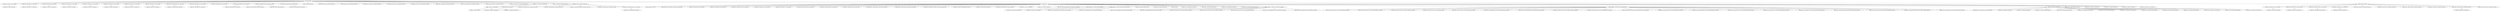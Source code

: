 digraph tree {
    "sky130_tt_lib_spice";
    "models_cells___nfet_01v8__tt_corner_spice";
    "models_cells___nfet_01v8_pm3_spice";
    "models_cells___nfet_01v8_lvt__tt_corner_spice";
    "models_cells___nfet_01v8_lvt__tt_pm3_spice";
    "models_cells___pfet_01v8__tt_corner_spice";
    "models_cells___pfet_01v8__tt_pm3_spice";
    "models_cells___nfet_03v3_nvt__tt_corner_spice";
    "models_cells___nfet_03v3_nvt_pm3_spice";
    "models_cells___nfet_05v0_nvt__tt_corner_spice";
    "models_cells___nfet_05v0_nvt_pm3_spice";
    "models_cells___esd_nfet_01v8__tt_corner_spice";
    "models_cells___esd_nfet_01v8_pm3_spice";
    "models_cells___pfet_01v8_lvt__tt_corner_spice";
    "models_cells___pfet_01v8_lvt__tt_pm3_spice";
    "models_cells___pfet_01v8_hvt__tt_corner_spice";
    "models_cells___pfet_01v8_hvt_pm3_spice";
    "models_cells___esd_pfet_g5v0d10v5__tt_corner_spice";
    "models_cells___esd_pfet_g5v0d10v5_pm3_spice";
    "models_cells___pfet_g5v0d10v5__tt_corner_spice";
    "models_cells___pfet_g5v0d10v5__tt_pm3_spice";
    "models_cells___pfet_g5v0d16v0__tt_corner_spice";
    "models_cells___nfet_g5v0d10v5__tt_corner_spice";
    "models_cells___nfet_g5v0d10v5__tt_pm3_spice";
    "models_cells___nfet_g5v0d16v0__tt_discrete_corner_spice";
    "models_cells___nfet_g5v0d16v0__subcircuit_pm3_spice";
    "models_cells___nfet_g5v0d16v0_pm3_spice";
    "models_cells___esd_nfet_g5v0d10v5__tt_corner_spice";
    "models_cells___esd_nfet_g5v0d10v5_pm3_spice";
    "models_corners_tt_nonfet_spice";
    "models_cells___nfet_01v8__mismatch_corner_spice";
    "models_cells___pfet_01v8__mismatch_corner_spice";
    "models_cells___nfet_01v8_lvt__mismatch_corner_spice";
    "models_cells___pfet_01v8_lvt__mismatch_corner_spice";
    "models_cells___pfet_01v8_hvt__mismatch_corner_spice";
    "models_cells___nfet_g5v0d10v5__mismatch_corner_spice";
    "models_cells___pfet_g5v0d10v5__mismatch_corner_spice";
    "models_cells___nfet_05v0_nvt__mismatch_corner_spice";
    "models_cells___nfet_03v3_nvt__mismatch_corner_spice";
    "models_r_c_res_typical__cap_typical_spice";
    "models___model__r_c_model_spice";
    "models_r_c_mrp1monte_spice";
    "models_cells___res_generic_nd_model_spice";
    "models_cells___res_generic_pd_model_spice";
    "models_parameters_typical_spice";
    "models_r_c_res_typical__cap_typical__lin_spice";
    "models_corners_tt_specialized_cells_spice";
    "models_cells___special_nfet_latch__mismatch_corner_spice";
    "models_cells___special_nfet_pass__mismatch_corner_spice";
    "models_cells___special_nfet_pass_flash__mismatch_corner_spice";
    "models_cells___special_pfet_pass__mismatch_corner_spice";
    "models_cells___special_nfet_pass_lvt__tt_corner_spice";
    "models_cells___special_nfet_pass_lvt_pm3_spice";
    "models_all_spice";
    "models_parameters_lod_spice";
    "models_parasitics___model__parasitic__diode_ps2nw_model_spice";
    "models_cells___diode_pw2nd_05v5_model_spice";
    "models_cells___diode_pd2nw_05v5_model_spice";
    "models_cells___diode_pd2nw_05v5_hvt_model_spice";
    "models_cells___diode_pw2nd_11v0_model_spice";
    "models_cells___diode_pd2nw_11v0_model_spice";
    "models_cells___diode_pw2nd_05v5_nvt_model_spice";
    "models_cells___diode_pw2nd_05v5_lvt_model_spice";
    "models_cells___diode_pd2nw_05v5_lvt_model_spice";
    "models_parasitics___model__parasitic__diode_pw2dn_model_spice";
    "models_parasitics___model__parasitic__diode_ps2dn_model_spice";
    "models_cells___pfet_g5v0d16v0__parasitic__diode_pw2dn_model_spice";
    "models_cells___pnp_05v5_W0p68L0p68_model_spice";
    "models_cells___pfet_g5v0d16v0_pm3_spice";
    "models_cells___pfet_g5v0d16v0__subcircuit_pm3_spice";
    "models_cells___cap_var_lvt_model_spice";
    "models_cells___res_iso_pw_model_spice";
    "models_cells___cap_vpp_08p6x07p8_l1m1m2_noshield_o1_model_spice";
    "models_capacitors___model__cap_mim_model_spice";
    "models_cells___cap_mim_m3_1_model_spice";
    "models_cells___cap_mim_m3_2_model_spice";
    "models_capacitors___model__cap_vpp_only_mos_model_spice";
    "models_cells___cap_vpp_04p4x04p6_m1m2_noshield_o1nhv_model_spice";
    "models_cells___cap_vpp_04p4x04p6_m1m2_noshield_o1phv_model_spice";
    "models_sonos_p_begin_of_life_mm_spice";
    "models_sonos_e_begin_of_life_mm_spice";
    "models_head_spice";
    "models_cells___special_nfet_pass_pm3_spice";
    "models_cells___special_nfet_latch_pm3_spice";
    "models_cells___special_pfet_pass_pm3_spice";
    "models_cells___special_nfet_pass_flash_pm3_spice";
    "models_capacitors___model__cap_vpp_only_pq_model_spice";
    "models_cells___cap_vpp_08p6x07p8_m1m2m3_shieldl1_model_spice";
    "models_cells___cap_vpp_04p4x04p6_m1m2m3_shieldl1_model_spice";
    "models_cells___cap_vpp_11p5x11p7_m1m2m3_shieldl1_model_spice";
    "models_cells___cap_vpp_11p5x11p7_l1m1m2m3_shieldm4_model_spice";
    "models_cells___cap_vpp_11p5x11p7_l1m1m2m3_shieldpom4_model_spice";
    "models_cells___cap_vpp_06p8x06p1_l1m1m2m3_shieldpom4_model_spice";
    "models_cells___cap_vpp_06p8x06p1_m1m2m3_shieldl1m4_model_spice";
    "models_capacitors___model__cap_vpp_only_p_model_spice";
    "models_cells___cap_vpp_11p5x11p7_l1m1m2m3m4_shieldm5_model_spice";
    "models_cells___cap_vpp_11p5x11p7_l1m1m2m3m4_shieldpom5_model_spice";
    "models_cells___cap_vpp_11p5x11p7_m1m2m3m4_shieldl1m5_model_spice";
    "models_cells___cap_vpp_11p5x11p7_m1m4_noshield_model_spice";
    "models_cells___cap_vpp_11p5x11p7_m1m2m3m4_shieldm5_model_spice";
    "models_cells___cap_vpp_08p6x07p8_m1m2m3_shieldl1m5_floatm4_model_spice";
    "models_cells___cap_vpp_04p4x04p6_m1m2m3_shieldl1m5_floatm4_model_spice";
    "models_cells___cap_vpp_11p5x11p7_m1m2m3_shieldl1m5_floatm4_model_spice";
    "models_cells___cap_vpp_11p3x11p8_l1m1m2m3m4_shieldm5_nhv_model_spice";
    "models_cells___cap_vpp_11p3x11p8_l1m1m2m3m4_shieldm5_nhv__base_model_spice";
    "models_cells___cap_vpp_11p5x11p7_l1m1m2m3m4_shieldpom5_x_model_spice";
    "models_cells___cap_vpp_02p9x06p1_m1m2m3m4_shieldl1_fingercap2_model_spice";
    "models_cells___cap_vpp_02p7x11p1_m1m2m3m4_shieldl1_fingercap_model_spice";
    "models_cells___cap_vpp_02p7x21p1_m1m2m3m4_shieldl1_fingercap_model_spice";
    "models_cells___cap_vpp_02p7x41p1_m1m2m3m4_shieldl1_fingercap_model_spice";
    "models_cells___cap_vpp_02p7x06p1_m1m2m3m4_shieldl1_fingercap_model_spice";
    "models_cells___cap_vpp_11p3x11p3_m1m2m3m4_shieldl1_wafflecap_model_spice";
    "models_cells___cap_vpp_05p9x05p9_m1m2m3m4_shieldl1_wafflecap_model_spice";
    "models_cells___cap_vpp_44p7x23p1_pol1m1m2m3m4m5_noshield_model_spice";
    "models___model__linear_model_spice";
    "models_parasitics___model__parasitic__res_po_model_spice";
    "models_cells___res_xhigh_po_model_spice";
    "models_cells___res_high_po_model_spice";
    "models_cells___res_xhigh_po_0p35_model_spice";
    "models_cells___res_xhigh_po_0p69_model_spice";
    "models_cells___res_xhigh_po_1p41_model_spice";
    "models_cells___res_xhigh_po_2p85_model_spice";
    "models_cells___res_xhigh_po_5p73_model_spice";
    "models_cells___res_xhigh_po__base_model_spice";
    "models_cells___res_high_po_0p35_model_spice";
    "models_cells___res_high_po_0p69_model_spice";
    "models_cells___res_high_po_1p41_model_spice";
    "models_cells___res_high_po_2p85_model_spice";
    "models_cells___res_high_po_5p73_model_spice";
    "models_cells___rf_nfet_g5v0d10v5_pm3_spice";
    "models_cells___rf_nfet_01v8_lvt_pm3_spice";
    "models_cells___rf_nfet_01v8_pm3_spice";
    "models_cells___rf_pfet_01v8_pm3_spice";
    "models_cells___rf_pfet_01v8_mvt_pm3_spice";
    "models_corners_tt_rf_spice";
    "models_cells___rf_nfet_01v8_b__tt_corner_spice";
    "models_cells___rf_nfet_01v8_b_pm3_spice";
    "models_cells___rf_nfet_01v8_lvt_b__tt_corner_spice";
    "models_cells___rf_nfet_01v8_lvt_b_pm3_spice";
    "models_cells___rf_nfet_g5v0d10v5_b__tt_corner_spice";
    "models_cells___rf_nfet_g5v0d10v5_b_pm3_spice";
    "models_cells___rf_pfet_01v8_b__tt_corner_spice";
    "models_cells___rf_pfet_01v8_b_pm3_spice";
    "models_cells___rf_nfet_01v8__mismatch_corner_spice";
    "models_cells___rf_nfet_01v8_lvt__mismatch_corner_spice";
    "models_cells___rf_nfet_g5v0d10v5__mismatch_corner_spice";
    "models_cells___rf_pfet_01v8__mismatch_corner_spice";
    "models_cells___rf_pfet_01v8_mvt__tt_discrete_corner_spice";
    "models_cells___pfet_01v8_mvt_pm3_spice";
    "models_cells___rf_pfet_01v8_mvt__mismatch_corner_spice";
    "sky130_tt_lib_spice" -> "models_cells___nfet_01v8__tt_corner_spice";
    "sky130_tt_lib_spice" -> "models_cells___nfet_01v8_lvt__tt_corner_spice";
    "sky130_tt_lib_spice" -> "models_cells___pfet_01v8__tt_corner_spice";
    "sky130_tt_lib_spice" -> "models_cells___nfet_03v3_nvt__tt_corner_spice";
    "sky130_tt_lib_spice" -> "models_cells___nfet_05v0_nvt__tt_corner_spice";
    "sky130_tt_lib_spice" -> "models_cells___esd_nfet_01v8__tt_corner_spice";
    "sky130_tt_lib_spice" -> "models_cells___pfet_01v8_lvt__tt_corner_spice";
    "sky130_tt_lib_spice" -> "models_cells___pfet_01v8_hvt__tt_corner_spice";
    "sky130_tt_lib_spice" -> "models_cells___esd_pfet_g5v0d10v5__tt_corner_spice";
    "sky130_tt_lib_spice" -> "models_cells___pfet_g5v0d10v5__tt_corner_spice";
    "sky130_tt_lib_spice" -> "models_cells___pfet_g5v0d16v0__tt_corner_spice";
    "sky130_tt_lib_spice" -> "models_cells___nfet_g5v0d10v5__tt_corner_spice";
    "sky130_tt_lib_spice" -> "models_cells___nfet_g5v0d16v0__tt_discrete_corner_spice";
    "sky130_tt_lib_spice" -> "models_cells___esd_nfet_g5v0d10v5__tt_corner_spice";
    "sky130_tt_lib_spice" -> "models_corners_tt_nonfet_spice";
    "sky130_tt_lib_spice" -> "models_cells___nfet_01v8__mismatch_corner_spice";
    "sky130_tt_lib_spice" -> "models_cells___pfet_01v8__mismatch_corner_spice";
    "sky130_tt_lib_spice" -> "models_cells___nfet_01v8_lvt__mismatch_corner_spice";
    "sky130_tt_lib_spice" -> "models_cells___pfet_01v8_lvt__mismatch_corner_spice";
    "sky130_tt_lib_spice" -> "models_cells___pfet_01v8_hvt__mismatch_corner_spice";
    "sky130_tt_lib_spice" -> "models_cells___nfet_g5v0d10v5__mismatch_corner_spice";
    "sky130_tt_lib_spice" -> "models_cells___pfet_g5v0d10v5__mismatch_corner_spice";
    "sky130_tt_lib_spice" -> "models_cells___nfet_05v0_nvt__mismatch_corner_spice";
    "sky130_tt_lib_spice" -> "models_cells___nfet_03v3_nvt__mismatch_corner_spice";
    "sky130_tt_lib_spice" -> "models_r_c_res_typical__cap_typical_spice";
    "sky130_tt_lib_spice" -> "models_r_c_res_typical__cap_typical__lin_spice";
    "sky130_tt_lib_spice" -> "models_corners_tt_specialized_cells_spice";
    "sky130_tt_lib_spice" -> "models_all_spice";
    "sky130_tt_lib_spice" -> "models_corners_tt_rf_spice";
    "models_cells___nfet_01v8__tt_corner_spice" -> "models_cells___nfet_01v8_pm3_spice";
    "models_cells___nfet_01v8_lvt__tt_corner_spice" -> "models_cells___nfet_01v8_lvt__tt_pm3_spice";
    "models_cells___pfet_01v8__tt_corner_spice" -> "models_cells___pfet_01v8__tt_pm3_spice";
    "models_cells___nfet_03v3_nvt__tt_corner_spice" -> "models_cells___nfet_03v3_nvt_pm3_spice";
    "models_cells___nfet_05v0_nvt__tt_corner_spice" -> "models_cells___nfet_05v0_nvt_pm3_spice";
    "models_cells___esd_nfet_01v8__tt_corner_spice" -> "models_cells___esd_nfet_01v8_pm3_spice";
    "models_cells___pfet_01v8_lvt__tt_corner_spice" -> "models_cells___pfet_01v8_lvt__tt_pm3_spice";
    "models_cells___pfet_01v8_hvt__tt_corner_spice" -> "models_cells___pfet_01v8_hvt_pm3_spice";
    "models_cells___esd_pfet_g5v0d10v5__tt_corner_spice" -> "models_cells___esd_pfet_g5v0d10v5_pm3_spice";
    "models_cells___pfet_g5v0d10v5__tt_corner_spice" -> "models_cells___pfet_g5v0d10v5__tt_pm3_spice";
    "models_cells___nfet_g5v0d10v5__tt_corner_spice" -> "models_cells___nfet_g5v0d10v5__tt_pm3_spice";
    "models_cells___nfet_g5v0d16v0__tt_discrete_corner_spice" -> "models_cells___nfet_g5v0d16v0__subcircuit_pm3_spice";
    "models_cells___nfet_g5v0d16v0__tt_discrete_corner_spice" -> "models_cells___nfet_g5v0d16v0_pm3_spice";
    "models_cells___esd_nfet_g5v0d10v5__tt_corner_spice" -> "models_cells___esd_nfet_g5v0d10v5_pm3_spice";
    "models_r_c_res_typical__cap_typical_spice" -> "models___model__r_c_model_spice";
    "models_r_c_res_typical__cap_typical_spice" -> "models_parameters_typical_spice";
    "models___model__r_c_model_spice" -> "models_r_c_mrp1monte_spice";
    "models___model__r_c_model_spice" -> "models_cells___res_generic_nd_model_spice";
    "models___model__r_c_model_spice" -> "models_cells___res_generic_pd_model_spice";
    "models_corners_tt_specialized_cells_spice" -> "models_cells___special_nfet_latch__mismatch_corner_spice";
    "models_corners_tt_specialized_cells_spice" -> "models_cells___special_nfet_pass__mismatch_corner_spice";
    "models_corners_tt_specialized_cells_spice" -> "models_cells___special_nfet_pass_flash__mismatch_corner_spice";
    "models_corners_tt_specialized_cells_spice" -> "models_cells___special_pfet_pass__mismatch_corner_spice";
    "models_corners_tt_specialized_cells_spice" -> "models_cells___special_nfet_pass_lvt__tt_corner_spice";
    "models_cells___special_nfet_pass_lvt__tt_corner_spice" -> "models_cells___special_nfet_pass_lvt_pm3_spice";
    "models_all_spice" -> "models_parameters_lod_spice";
    "models_all_spice" -> "models_parasitics___model__parasitic__diode_ps2nw_model_spice";
    "models_all_spice" -> "models_cells___diode_pw2nd_05v5_model_spice";
    "models_all_spice" -> "models_cells___diode_pd2nw_05v5_model_spice";
    "models_all_spice" -> "models_cells___diode_pd2nw_05v5_hvt_model_spice";
    "models_all_spice" -> "models_cells___diode_pw2nd_11v0_model_spice";
    "models_all_spice" -> "models_cells___diode_pd2nw_11v0_model_spice";
    "models_all_spice" -> "models_cells___diode_pw2nd_05v5_nvt_model_spice";
    "models_all_spice" -> "models_cells___diode_pw2nd_05v5_lvt_model_spice";
    "models_all_spice" -> "models_cells___diode_pd2nw_05v5_lvt_model_spice";
    "models_all_spice" -> "models_parasitics___model__parasitic__diode_pw2dn_model_spice";
    "models_all_spice" -> "models_parasitics___model__parasitic__diode_ps2dn_model_spice";
    "models_all_spice" -> "models_cells___pfet_g5v0d16v0__parasitic__diode_pw2dn_model_spice";
    "models_all_spice" -> "models_cells___pnp_05v5_W0p68L0p68_model_spice";
    "models_all_spice" -> "models_cells___pfet_g5v0d16v0_pm3_spice";
    "models_all_spice" -> "models_cells___pfet_g5v0d16v0__subcircuit_pm3_spice";
    "models_all_spice" -> "models_cells___cap_var_lvt_model_spice";
    "models_all_spice" -> "models_cells___res_iso_pw_model_spice";
    "models_all_spice" -> "models_cells___cap_vpp_08p6x07p8_l1m1m2_noshield_o1_model_spice";
    "models_all_spice" -> "models_capacitors___model__cap_mim_model_spice";
    "models_all_spice" -> "models_capacitors___model__cap_vpp_only_mos_model_spice";
    "models_all_spice" -> "models_sonos_p_begin_of_life_mm_spice";
    "models_all_spice" -> "models_sonos_e_begin_of_life_mm_spice";
    "models_all_spice" -> "models_head_spice";
    "models_all_spice" -> "models_cells___special_nfet_pass_pm3_spice";
    "models_all_spice" -> "models_cells___special_nfet_latch_pm3_spice";
    "models_all_spice" -> "models_cells___special_pfet_pass_pm3_spice";
    "models_all_spice" -> "models_cells___special_nfet_pass_flash_pm3_spice";
    "models_all_spice" -> "models_capacitors___model__cap_vpp_only_pq_model_spice";
    "models_all_spice" -> "models_capacitors___model__cap_vpp_only_p_model_spice";
    "models_all_spice" -> "models___model__linear_model_spice";
    "models_all_spice" -> "models_cells___rf_nfet_g5v0d10v5_pm3_spice";
    "models_all_spice" -> "models_cells___rf_nfet_01v8_lvt_pm3_spice";
    "models_all_spice" -> "models_cells___rf_nfet_01v8_pm3_spice";
    "models_all_spice" -> "models_cells___rf_pfet_01v8_pm3_spice";
    "models_all_spice" -> "models_cells___rf_pfet_01v8_mvt_pm3_spice";
    "models_capacitors___model__cap_mim_model_spice" -> "models_cells___cap_mim_m3_1_model_spice";
    "models_capacitors___model__cap_mim_model_spice" -> "models_cells___cap_mim_m3_2_model_spice";
    "models_capacitors___model__cap_vpp_only_mos_model_spice" -> "models_cells___cap_vpp_04p4x04p6_m1m2_noshield_o1nhv_model_spice";
    "models_capacitors___model__cap_vpp_only_mos_model_spice" -> "models_cells___cap_vpp_04p4x04p6_m1m2_noshield_o1phv_model_spice";
    "models_capacitors___model__cap_vpp_only_pq_model_spice" -> "models_cells___cap_vpp_08p6x07p8_m1m2m3_shieldl1_model_spice";
    "models_capacitors___model__cap_vpp_only_pq_model_spice" -> "models_cells___cap_vpp_04p4x04p6_m1m2m3_shieldl1_model_spice";
    "models_capacitors___model__cap_vpp_only_pq_model_spice" -> "models_cells___cap_vpp_11p5x11p7_m1m2m3_shieldl1_model_spice";
    "models_capacitors___model__cap_vpp_only_pq_model_spice" -> "models_cells___cap_vpp_11p5x11p7_l1m1m2m3_shieldm4_model_spice";
    "models_capacitors___model__cap_vpp_only_pq_model_spice" -> "models_cells___cap_vpp_11p5x11p7_l1m1m2m3_shieldpom4_model_spice";
    "models_capacitors___model__cap_vpp_only_pq_model_spice" -> "models_cells___cap_vpp_06p8x06p1_l1m1m2m3_shieldpom4_model_spice";
    "models_capacitors___model__cap_vpp_only_pq_model_spice" -> "models_cells___cap_vpp_06p8x06p1_m1m2m3_shieldl1m4_model_spice";
    "models_capacitors___model__cap_vpp_only_p_model_spice" -> "models_cells___cap_vpp_11p5x11p7_l1m1m2m3m4_shieldm5_model_spice";
    "models_capacitors___model__cap_vpp_only_p_model_spice" -> "models_cells___cap_vpp_11p5x11p7_l1m1m2m3m4_shieldpom5_model_spice";
    "models_capacitors___model__cap_vpp_only_p_model_spice" -> "models_cells___cap_vpp_11p5x11p7_m1m2m3m4_shieldl1m5_model_spice";
    "models_capacitors___model__cap_vpp_only_p_model_spice" -> "models_cells___cap_vpp_11p5x11p7_m1m4_noshield_model_spice";
    "models_capacitors___model__cap_vpp_only_p_model_spice" -> "models_cells___cap_vpp_11p5x11p7_m1m2m3m4_shieldm5_model_spice";
    "models_capacitors___model__cap_vpp_only_p_model_spice" -> "models_cells___cap_vpp_08p6x07p8_m1m2m3_shieldl1m5_floatm4_model_spice";
    "models_capacitors___model__cap_vpp_only_p_model_spice" -> "models_cells___cap_vpp_04p4x04p6_m1m2m3_shieldl1m5_floatm4_model_spice";
    "models_capacitors___model__cap_vpp_only_p_model_spice" -> "models_cells___cap_vpp_11p5x11p7_m1m2m3_shieldl1m5_floatm4_model_spice";
    "models_capacitors___model__cap_vpp_only_p_model_spice" -> "models_cells___cap_vpp_11p3x11p8_l1m1m2m3m4_shieldm5_nhv_model_spice";
    "models_capacitors___model__cap_vpp_only_p_model_spice" -> "models_cells___cap_vpp_11p3x11p8_l1m1m2m3m4_shieldm5_nhv__base_model_spice";
    "models_capacitors___model__cap_vpp_only_p_model_spice" -> "models_cells___cap_vpp_11p5x11p7_l1m1m2m3m4_shieldpom5_x_model_spice";
    "models_capacitors___model__cap_vpp_only_p_model_spice" -> "models_cells___cap_vpp_02p9x06p1_m1m2m3m4_shieldl1_fingercap2_model_spice";
    "models_capacitors___model__cap_vpp_only_p_model_spice" -> "models_cells___cap_vpp_02p7x11p1_m1m2m3m4_shieldl1_fingercap_model_spice";
    "models_capacitors___model__cap_vpp_only_p_model_spice" -> "models_cells___cap_vpp_02p7x21p1_m1m2m3m4_shieldl1_fingercap_model_spice";
    "models_capacitors___model__cap_vpp_only_p_model_spice" -> "models_cells___cap_vpp_02p7x41p1_m1m2m3m4_shieldl1_fingercap_model_spice";
    "models_capacitors___model__cap_vpp_only_p_model_spice" -> "models_cells___cap_vpp_02p7x06p1_m1m2m3m4_shieldl1_fingercap_model_spice";
    "models_capacitors___model__cap_vpp_only_p_model_spice" -> "models_cells___cap_vpp_11p3x11p3_m1m2m3m4_shieldl1_wafflecap_model_spice";
    "models_capacitors___model__cap_vpp_only_p_model_spice" -> "models_cells___cap_vpp_05p9x05p9_m1m2m3m4_shieldl1_wafflecap_model_spice";
    "models_capacitors___model__cap_vpp_only_p_model_spice" -> "models_cells___cap_vpp_44p7x23p1_pol1m1m2m3m4m5_noshield_model_spice";
    "models___model__linear_model_spice" -> "models_parasitics___model__parasitic__res_po_model_spice";
    "models___model__linear_model_spice" -> "models_cells___res_xhigh_po_model_spice";
    "models___model__linear_model_spice" -> "models_cells___res_high_po_model_spice";
    "models___model__linear_model_spice" -> "models_cells___res_xhigh_po_0p35_model_spice";
    "models___model__linear_model_spice" -> "models_cells___res_xhigh_po_0p69_model_spice";
    "models___model__linear_model_spice" -> "models_cells___res_xhigh_po_1p41_model_spice";
    "models___model__linear_model_spice" -> "models_cells___res_xhigh_po_2p85_model_spice";
    "models___model__linear_model_spice" -> "models_cells___res_xhigh_po_5p73_model_spice";
    "models___model__linear_model_spice" -> "models_cells___res_xhigh_po__base_model_spice";
    "models___model__linear_model_spice" -> "models_cells___res_high_po_0p35_model_spice";
    "models___model__linear_model_spice" -> "models_cells___res_high_po_0p69_model_spice";
    "models___model__linear_model_spice" -> "models_cells___res_high_po_1p41_model_spice";
    "models___model__linear_model_spice" -> "models_cells___res_high_po_2p85_model_spice";
    "models___model__linear_model_spice" -> "models_cells___res_high_po_5p73_model_spice";
    "models_corners_tt_rf_spice" -> "models_cells___rf_nfet_01v8_b__tt_corner_spice";
    "models_corners_tt_rf_spice" -> "models_cells___rf_nfet_01v8_lvt_b__tt_corner_spice";
    "models_corners_tt_rf_spice" -> "models_cells___rf_nfet_g5v0d10v5_b__tt_corner_spice";
    "models_corners_tt_rf_spice" -> "models_cells___rf_pfet_01v8_b__tt_corner_spice";
    "models_corners_tt_rf_spice" -> "models_cells___rf_nfet_01v8__mismatch_corner_spice";
    "models_corners_tt_rf_spice" -> "models_cells___rf_nfet_01v8_lvt__mismatch_corner_spice";
    "models_corners_tt_rf_spice" -> "models_cells___rf_nfet_g5v0d10v5__mismatch_corner_spice";
    "models_corners_tt_rf_spice" -> "models_cells___rf_pfet_01v8__mismatch_corner_spice";
    "models_corners_tt_rf_spice" -> "models_cells___rf_pfet_01v8_mvt__tt_discrete_corner_spice";
    "models_corners_tt_rf_spice" -> "models_cells___rf_pfet_01v8_mvt__mismatch_corner_spice";
    "models_cells___rf_nfet_01v8_b__tt_corner_spice" -> "models_cells___rf_nfet_01v8_b_pm3_spice";
    "models_cells___rf_nfet_01v8_lvt_b__tt_corner_spice" -> "models_cells___rf_nfet_01v8_lvt_b_pm3_spice";
    "models_cells___rf_nfet_g5v0d10v5_b__tt_corner_spice" -> "models_cells___rf_nfet_g5v0d10v5_b_pm3_spice";
    "models_cells___rf_pfet_01v8_b__tt_corner_spice" -> "models_cells___rf_pfet_01v8_b_pm3_spice";
    "models_cells___rf_pfet_01v8_mvt__tt_discrete_corner_spice" -> "models_cells___pfet_01v8_mvt_pm3_spice";
}
